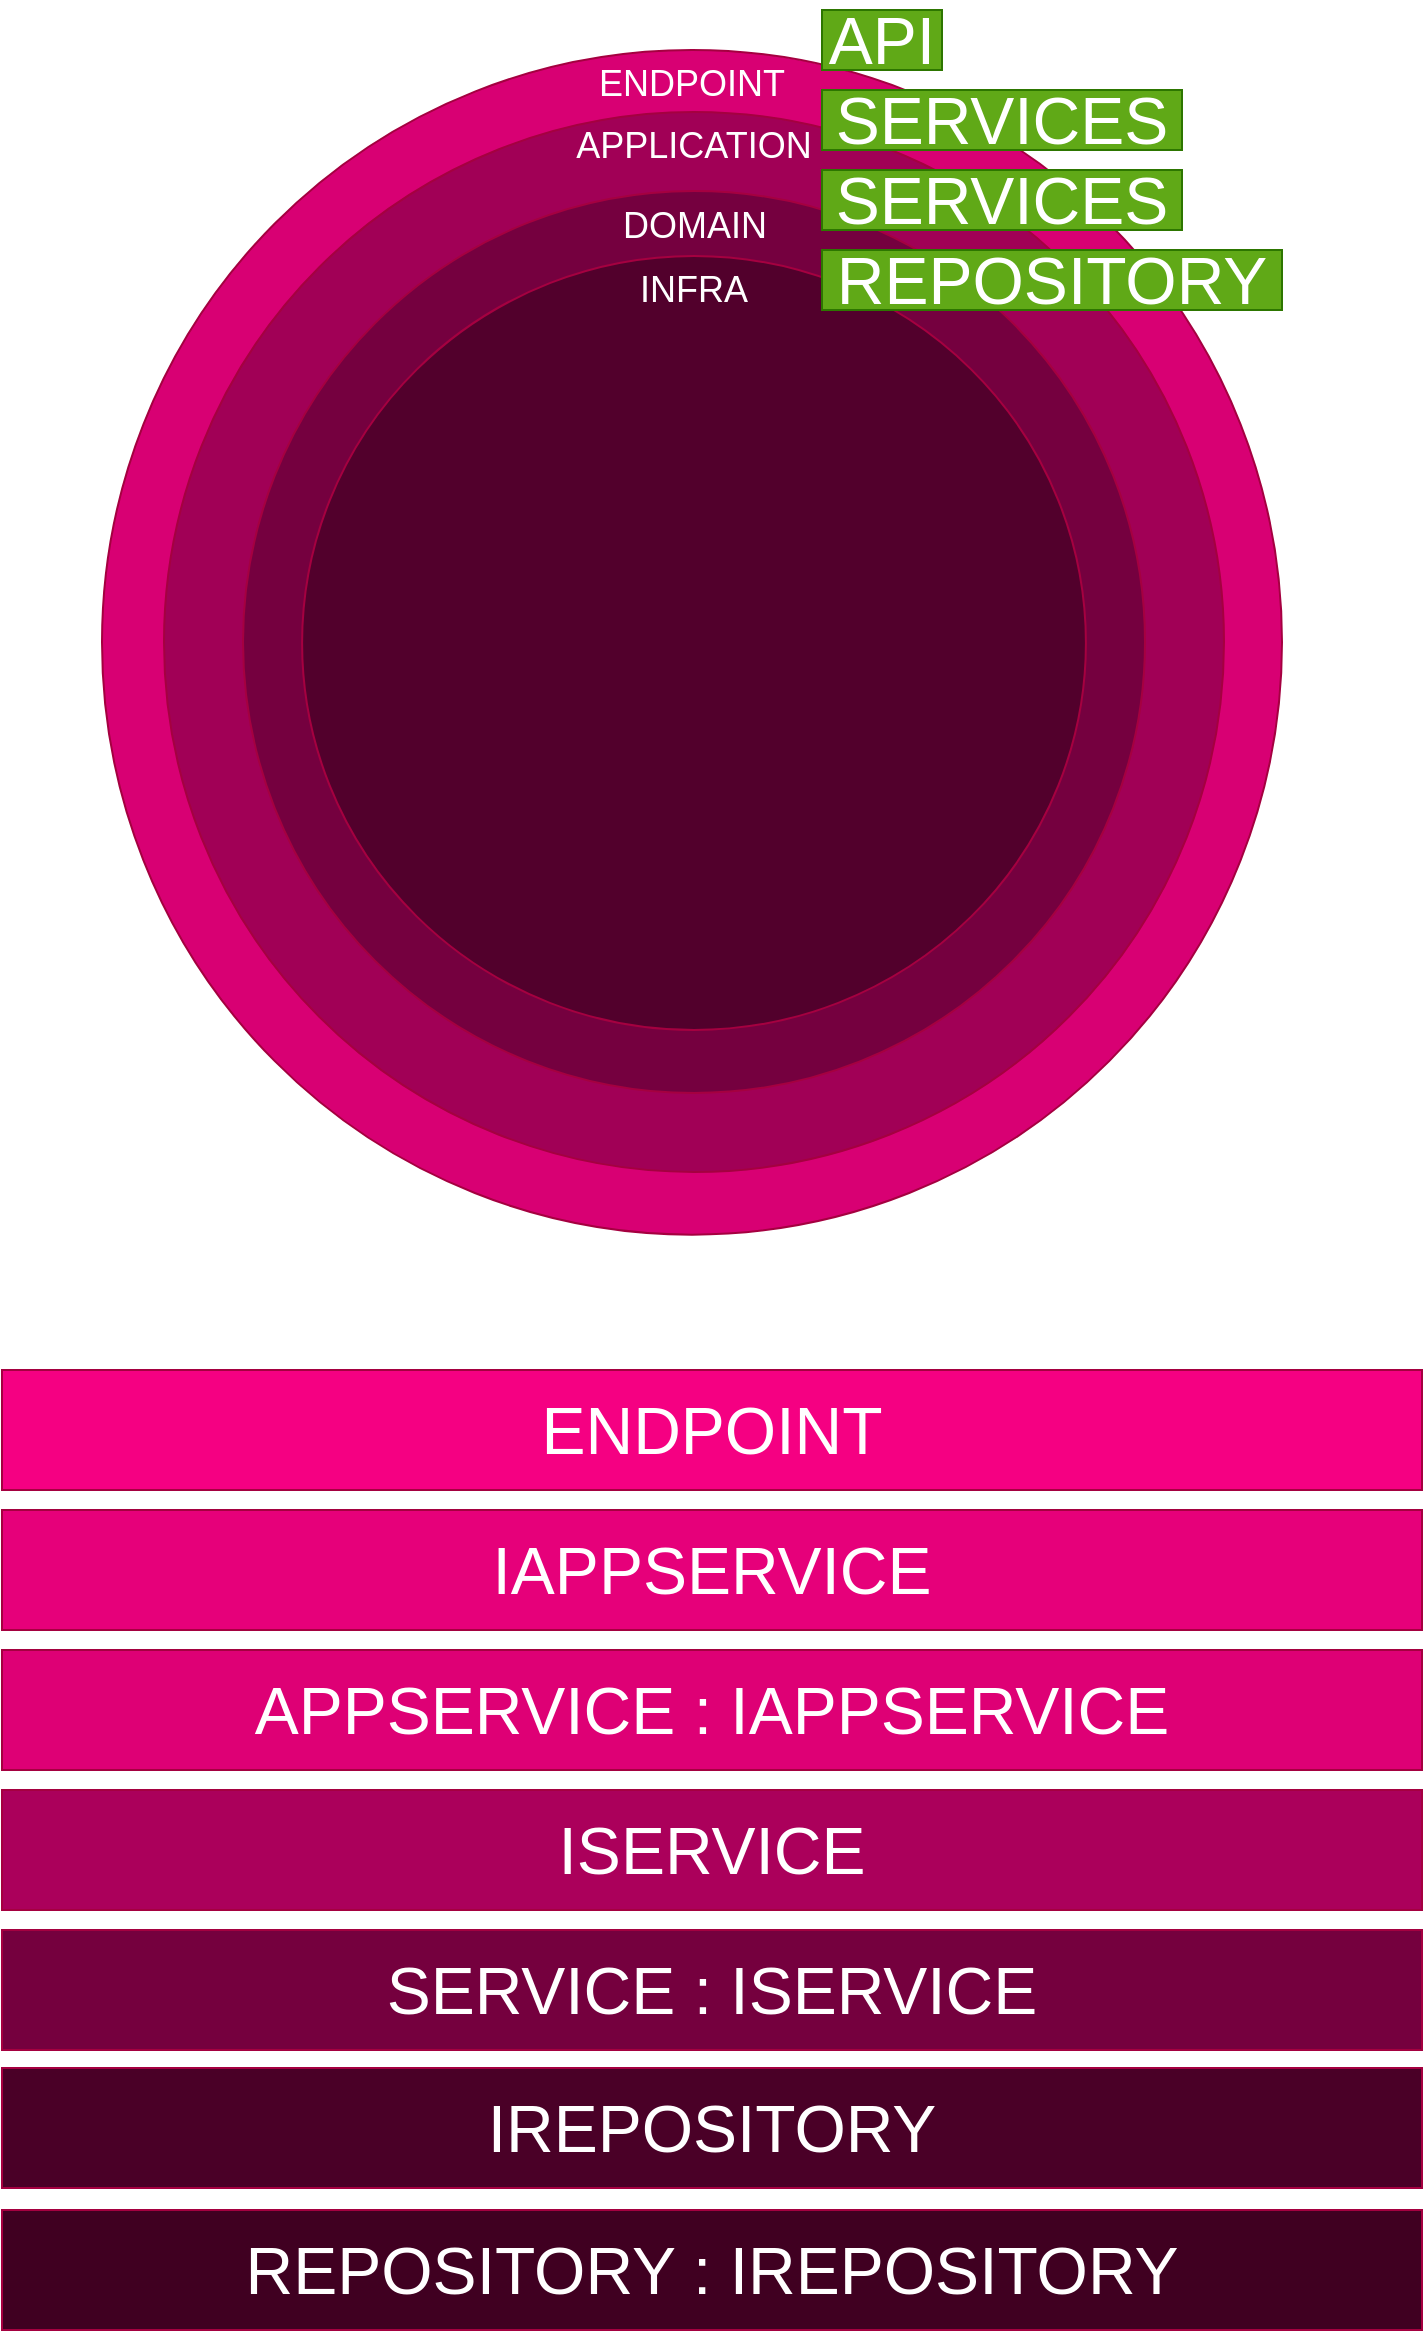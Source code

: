 <mxfile>
    <diagram id="u1IXutD8dk-Endy1BjFs" name="Generals">
        <mxGraphModel dx="1374" dy="790" grid="1" gridSize="10" guides="1" tooltips="1" connect="1" arrows="1" fold="1" page="1" pageScale="1" pageWidth="1169" pageHeight="827" math="0" shadow="0">
            <root>
                <mxCell id="0"/>
                <mxCell id="1" parent="0"/>
                <mxCell id="LfYBDEKyyAqHcAtLNoyd-1" value="ENDPOINT" style="ellipse;whiteSpace=wrap;html=1;fillColor=#d80073;fontColor=#ffffff;strokeColor=#A50040;fillStyle=solid;gradientColor=none;verticalAlign=top;fontSize=18;" parent="1" vertex="1">
                    <mxGeometry x="279" y="100" width="590" height="592.32" as="geometry"/>
                </mxCell>
                <mxCell id="LfYBDEKyyAqHcAtLNoyd-2" value="APPLICATION" style="ellipse;whiteSpace=wrap;html=1;fillColor=#A10056;fontColor=#ffffff;strokeColor=#A50040;fillStyle=solid;gradientColor=none;verticalAlign=top;fontSize=18;" parent="1" vertex="1">
                    <mxGeometry x="310" y="131" width="530" height="530" as="geometry"/>
                </mxCell>
                <mxCell id="LfYBDEKyyAqHcAtLNoyd-3" value="DOMAIN" style="ellipse;whiteSpace=wrap;html=1;fillColor=#75003F;fontColor=#ffffff;strokeColor=#A50040;fillStyle=solid;gradientColor=none;verticalAlign=top;fontSize=18;" parent="1" vertex="1">
                    <mxGeometry x="349.5" y="170.5" width="451" height="451" as="geometry"/>
                </mxCell>
                <mxCell id="LfYBDEKyyAqHcAtLNoyd-4" value="INFRA" style="ellipse;whiteSpace=wrap;html=1;fillColor=#52002C;fontColor=#ffffff;strokeColor=#A50040;fillStyle=solid;gradientColor=none;verticalAlign=top;fontSize=18;" parent="1" vertex="1">
                    <mxGeometry x="379.05" y="203" width="391.91" height="387" as="geometry"/>
                </mxCell>
                <mxCell id="LfYBDEKyyAqHcAtLNoyd-5" value="API" style="text;html=1;strokeColor=#2D7600;fillColor=#60a917;align=center;verticalAlign=middle;whiteSpace=wrap;rounded=0;fillStyle=solid;fontSize=33;fontColor=#ffffff;" parent="1" vertex="1">
                    <mxGeometry x="639" y="80" width="60" height="30" as="geometry"/>
                </mxCell>
                <mxCell id="LfYBDEKyyAqHcAtLNoyd-6" value="SERVICES" style="text;html=1;strokeColor=#2D7600;fillColor=#60a917;align=center;verticalAlign=middle;whiteSpace=wrap;rounded=0;fillStyle=solid;fontSize=33;fontColor=#ffffff;" parent="1" vertex="1">
                    <mxGeometry x="639" y="120" width="180" height="30" as="geometry"/>
                </mxCell>
                <mxCell id="LfYBDEKyyAqHcAtLNoyd-7" value="SERVICES" style="text;html=1;strokeColor=#2D7600;fillColor=#60a917;align=center;verticalAlign=middle;whiteSpace=wrap;rounded=0;fillStyle=solid;fontSize=33;fontColor=#ffffff;" parent="1" vertex="1">
                    <mxGeometry x="639" y="160" width="180" height="30" as="geometry"/>
                </mxCell>
                <mxCell id="LfYBDEKyyAqHcAtLNoyd-8" value="REPOSITORY" style="text;html=1;strokeColor=#2D7600;fillColor=#60a917;align=center;verticalAlign=middle;whiteSpace=wrap;rounded=0;fillStyle=solid;fontSize=33;fontColor=#ffffff;" parent="1" vertex="1">
                    <mxGeometry x="639" y="200" width="230" height="30" as="geometry"/>
                </mxCell>
                <mxCell id="LfYBDEKyyAqHcAtLNoyd-9" value="ENDPOINT" style="rounded=0;whiteSpace=wrap;html=1;fillStyle=solid;fontSize=33;fillColor=#F50082;fontColor=#ffffff;strokeColor=#A50040;" parent="1" vertex="1">
                    <mxGeometry x="229" y="760" width="710" height="60" as="geometry"/>
                </mxCell>
                <mxCell id="LfYBDEKyyAqHcAtLNoyd-10" value="IAPPSERVICE" style="rounded=0;whiteSpace=wrap;html=1;fillStyle=solid;fontSize=33;fillColor=#E6007A;fontColor=#ffffff;strokeColor=#A50040;" parent="1" vertex="1">
                    <mxGeometry x="229" y="830" width="710" height="60" as="geometry"/>
                </mxCell>
                <mxCell id="LfYBDEKyyAqHcAtLNoyd-11" value="APPSERVICE : IAPPSERVICE" style="rounded=0;whiteSpace=wrap;html=1;fillStyle=solid;fontSize=33;fillColor=#DE0075;fontColor=#ffffff;strokeColor=#A50040;" parent="1" vertex="1">
                    <mxGeometry x="229" y="900" width="710" height="60" as="geometry"/>
                </mxCell>
                <mxCell id="LfYBDEKyyAqHcAtLNoyd-12" value="ISERVICE" style="rounded=0;whiteSpace=wrap;html=1;fillStyle=solid;fontSize=33;fillColor=#AB005B;fontColor=#ffffff;strokeColor=#A50040;" parent="1" vertex="1">
                    <mxGeometry x="229" y="970" width="710" height="60" as="geometry"/>
                </mxCell>
                <mxCell id="LfYBDEKyyAqHcAtLNoyd-13" value="SERVICE : ISERVICE" style="rounded=0;whiteSpace=wrap;html=1;fillStyle=solid;fontSize=33;fillColor=#75003E;fontColor=#ffffff;strokeColor=#A50040;" parent="1" vertex="1">
                    <mxGeometry x="229" y="1040" width="710" height="60" as="geometry"/>
                </mxCell>
                <mxCell id="LfYBDEKyyAqHcAtLNoyd-14" value="IREPOSITORY" style="rounded=0;whiteSpace=wrap;html=1;fillStyle=solid;fontSize=33;fillColor=#4A0027;fontColor=#ffffff;strokeColor=#A50040;" parent="1" vertex="1">
                    <mxGeometry x="229" y="1109" width="710" height="60" as="geometry"/>
                </mxCell>
                <mxCell id="LfYBDEKyyAqHcAtLNoyd-15" value="REPOSITORY : IREPOSITORY" style="rounded=0;whiteSpace=wrap;html=1;fillStyle=solid;fontSize=33;fillColor=#400021;fontColor=#ffffff;strokeColor=#A50040;" parent="1" vertex="1">
                    <mxGeometry x="229" y="1180" width="710" height="60" as="geometry"/>
                </mxCell>
            </root>
        </mxGraphModel>
    </diagram>
    <diagram id="DSsbAIlcqv7BRWnvYmcu" name="MeuContábil">
        <mxGraphModel dx="1374" dy="790" grid="1" gridSize="10" guides="1" tooltips="1" connect="1" arrows="1" fold="1" page="1" pageScale="1" pageWidth="1169" pageHeight="827" math="0" shadow="0">
            <root>
                <mxCell id="-aVwV55BCkjT_lEpZEUD-0"/>
                <mxCell id="-aVwV55BCkjT_lEpZEUD-1" parent="-aVwV55BCkjT_lEpZEUD-0"/>
                <mxCell id="-aVwV55BCkjT_lEpZEUD-2" value="USUÁRIOS" style="rounded=0;whiteSpace=wrap;html=1;fontSize=16;" parent="-aVwV55BCkjT_lEpZEUD-1" vertex="1">
                    <mxGeometry x="290" y="220" width="120" height="60" as="geometry"/>
                </mxCell>
                <mxCell id="-aVwV55BCkjT_lEpZEUD-3" value="USUÁRIOS" style="rounded=0;whiteSpace=wrap;html=1;fontSize=16;" parent="-aVwV55BCkjT_lEpZEUD-1" vertex="1">
                    <mxGeometry x="250" y="330" width="120" height="60" as="geometry"/>
                </mxCell>
            </root>
        </mxGraphModel>
    </diagram>
    <diagram id="Wj2LYPqPcA__i0NgV-oc" name="Sistema de comissionamento">
        <mxGraphModel dx="1616" dy="929" grid="1" gridSize="10" guides="1" tooltips="1" connect="1" arrows="1" fold="1" page="1" pageScale="1" pageWidth="1169" pageHeight="827" math="0" shadow="0">
            <root>
                <mxCell id="wrlVPqRzvrdlxc0rmfAz-0"/>
                <mxCell id="wrlVPqRzvrdlxc0rmfAz-1" parent="wrlVPqRzvrdlxc0rmfAz-0"/>
                <mxCell id="wrlVPqRzvrdlxc0rmfAz-2" value="VENDEDOR" style="rounded=0;whiteSpace=wrap;html=1;fillColor=#0050ef;fontColor=#ffffff;strokeColor=#001DBC;" vertex="1" parent="wrlVPqRzvrdlxc0rmfAz-1">
                    <mxGeometry x="540" y="310" width="120" height="60" as="geometry"/>
                </mxCell>
                <mxCell id="wrlVPqRzvrdlxc0rmfAz-5" style="edgeStyle=none;html=1;entryX=1;entryY=0.5;entryDx=0;entryDy=0;" edge="1" parent="wrlVPqRzvrdlxc0rmfAz-1" source="wrlVPqRzvrdlxc0rmfAz-3" target="wrlVPqRzvrdlxc0rmfAz-7">
                    <mxGeometry relative="1" as="geometry"/>
                </mxCell>
                <mxCell id="wrlVPqRzvrdlxc0rmfAz-24" value="" style="edgeStyle=none;html=1;" edge="1" parent="wrlVPqRzvrdlxc0rmfAz-1" source="wrlVPqRzvrdlxc0rmfAz-3" target="wrlVPqRzvrdlxc0rmfAz-23">
                    <mxGeometry relative="1" as="geometry"/>
                </mxCell>
                <mxCell id="wrlVPqRzvrdlxc0rmfAz-26" style="edgeStyle=none;html=1;" edge="1" parent="wrlVPqRzvrdlxc0rmfAz-1" source="wrlVPqRzvrdlxc0rmfAz-3" target="wrlVPqRzvrdlxc0rmfAz-25">
                    <mxGeometry relative="1" as="geometry"/>
                </mxCell>
                <mxCell id="wrlVPqRzvrdlxc0rmfAz-3" value="CONTRATO 100" style="rounded=0;whiteSpace=wrap;html=1;fillColor=#d80073;fontColor=#ffffff;strokeColor=#A50040;" vertex="1" parent="wrlVPqRzvrdlxc0rmfAz-1">
                    <mxGeometry x="760" y="200" width="120" height="60" as="geometry"/>
                </mxCell>
                <mxCell id="wrlVPqRzvrdlxc0rmfAz-14" style="edgeStyle=none;html=1;entryX=0.5;entryY=1;entryDx=0;entryDy=0;" edge="1" parent="wrlVPqRzvrdlxc0rmfAz-1" source="wrlVPqRzvrdlxc0rmfAz-6" target="wrlVPqRzvrdlxc0rmfAz-2">
                    <mxGeometry relative="1" as="geometry"/>
                </mxCell>
                <mxCell id="wrlVPqRzvrdlxc0rmfAz-6" value="VENDEDOR&lt;br&gt;COMISSÃO" style="rounded=0;whiteSpace=wrap;html=1;fillColor=#1ba1e2;fontColor=#ffffff;strokeColor=#006EAF;" vertex="1" parent="wrlVPqRzvrdlxc0rmfAz-1">
                    <mxGeometry x="540" y="423.5" width="120" height="60" as="geometry"/>
                </mxCell>
                <mxCell id="wrlVPqRzvrdlxc0rmfAz-8" style="edgeStyle=none;html=1;" edge="1" parent="wrlVPqRzvrdlxc0rmfAz-1" source="wrlVPqRzvrdlxc0rmfAz-7" target="wrlVPqRzvrdlxc0rmfAz-2">
                    <mxGeometry relative="1" as="geometry"/>
                </mxCell>
                <mxCell id="wrlVPqRzvrdlxc0rmfAz-7" value="VENDEDOR&lt;br&gt;CONTRATO" style="rounded=0;whiteSpace=wrap;html=1;fillColor=#008a00;fontColor=#ffffff;strokeColor=#005700;" vertex="1" parent="wrlVPqRzvrdlxc0rmfAz-1">
                    <mxGeometry x="540" y="200" width="120" height="60" as="geometry"/>
                </mxCell>
                <mxCell id="wrlVPqRzvrdlxc0rmfAz-12" style="edgeStyle=none;html=1;" edge="1" parent="wrlVPqRzvrdlxc0rmfAz-1" source="wrlVPqRzvrdlxc0rmfAz-11" target="wrlVPqRzvrdlxc0rmfAz-7">
                    <mxGeometry relative="1" as="geometry"/>
                </mxCell>
                <mxCell id="wrlVPqRzvrdlxc0rmfAz-31" style="edgeStyle=none;html=1;" edge="1" parent="wrlVPqRzvrdlxc0rmfAz-1" source="wrlVPqRzvrdlxc0rmfAz-11" target="wrlVPqRzvrdlxc0rmfAz-6">
                    <mxGeometry relative="1" as="geometry"/>
                </mxCell>
                <mxCell id="wrlVPqRzvrdlxc0rmfAz-11" value="GERAR COMISSÃO" style="ellipse;whiteSpace=wrap;html=1;fillColor=#a20025;fontColor=#ffffff;strokeColor=#6F0000;" vertex="1" parent="wrlVPqRzvrdlxc0rmfAz-1">
                    <mxGeometry x="250" y="300" width="120" height="80" as="geometry"/>
                </mxCell>
                <mxCell id="wrlVPqRzvrdlxc0rmfAz-15" value="Comissão 1" style="text;html=1;strokeColor=none;fillColor=none;align=left;verticalAlign=middle;whiteSpace=wrap;rounded=0;" vertex="1" parent="wrlVPqRzvrdlxc0rmfAz-1">
                    <mxGeometry x="540" y="490" width="95" height="30" as="geometry"/>
                </mxCell>
                <mxCell id="wrlVPqRzvrdlxc0rmfAz-19" style="edgeStyle=none;html=1;" edge="1" parent="wrlVPqRzvrdlxc0rmfAz-1" source="wrlVPqRzvrdlxc0rmfAz-18" target="wrlVPqRzvrdlxc0rmfAz-7">
                    <mxGeometry relative="1" as="geometry"/>
                </mxCell>
                <mxCell id="wrlVPqRzvrdlxc0rmfAz-18" value="CONTRATO 200" style="rounded=0;whiteSpace=wrap;html=1;fillColor=#d80073;fontColor=#ffffff;strokeColor=#A50040;" vertex="1" parent="wrlVPqRzvrdlxc0rmfAz-1">
                    <mxGeometry x="760" y="280" width="120" height="60" as="geometry"/>
                </mxCell>
                <mxCell id="wrlVPqRzvrdlxc0rmfAz-23" value="FATURA 1&lt;br&gt;50,00&lt;br&gt;Ok" style="rhombus;whiteSpace=wrap;html=1;fillColor=#6a00ff;strokeColor=#3700CC;fontColor=#ffffff;rounded=0;" vertex="1" parent="wrlVPqRzvrdlxc0rmfAz-1">
                    <mxGeometry x="950" y="145" width="80" height="80" as="geometry"/>
                </mxCell>
                <mxCell id="wrlVPqRzvrdlxc0rmfAz-25" value="FATURA 2&lt;br&gt;50,00&lt;br&gt;Not" style="rhombus;whiteSpace=wrap;html=1;fillColor=#6a00ff;strokeColor=#3700CC;fontColor=#ffffff;rounded=0;" vertex="1" parent="wrlVPqRzvrdlxc0rmfAz-1">
                    <mxGeometry x="950" y="235" width="80" height="80" as="geometry"/>
                </mxCell>
                <mxCell id="wrlVPqRzvrdlxc0rmfAz-27" value="" style="edgeStyle=none;html=1;exitX=0.631;exitY=0.987;exitDx=0;exitDy=0;exitPerimeter=0;" edge="1" parent="wrlVPqRzvrdlxc0rmfAz-1" target="wrlVPqRzvrdlxc0rmfAz-29" source="wrlVPqRzvrdlxc0rmfAz-18">
                    <mxGeometry relative="1" as="geometry">
                        <mxPoint x="810" y="459.118" as="sourcePoint"/>
                    </mxGeometry>
                </mxCell>
                <mxCell id="wrlVPqRzvrdlxc0rmfAz-28" style="edgeStyle=none;html=1;exitX=0.367;exitY=0.987;exitDx=0;exitDy=0;exitPerimeter=0;" edge="1" parent="wrlVPqRzvrdlxc0rmfAz-1" target="wrlVPqRzvrdlxc0rmfAz-30" source="wrlVPqRzvrdlxc0rmfAz-18">
                    <mxGeometry relative="1" as="geometry">
                        <mxPoint x="810" y="490.882" as="sourcePoint"/>
                    </mxGeometry>
                </mxCell>
                <mxCell id="wrlVPqRzvrdlxc0rmfAz-29" value="FATURA 1&lt;br&gt;50,00&lt;br&gt;Ok" style="rhombus;whiteSpace=wrap;html=1;fillColor=#6a00ff;strokeColor=#3700CC;fontColor=#ffffff;rounded=0;" vertex="1" parent="wrlVPqRzvrdlxc0rmfAz-1">
                    <mxGeometry x="860" y="403.5" width="80" height="80" as="geometry"/>
                </mxCell>
                <mxCell id="wrlVPqRzvrdlxc0rmfAz-30" value="FATURA 2&lt;br&gt;50,00&lt;br&gt;Ok" style="rhombus;whiteSpace=wrap;html=1;fillColor=#6a00ff;strokeColor=#3700CC;fontColor=#ffffff;rounded=0;" vertex="1" parent="wrlVPqRzvrdlxc0rmfAz-1">
                    <mxGeometry x="760" y="403.5" width="80" height="80" as="geometry"/>
                </mxCell>
            </root>
        </mxGraphModel>
    </diagram>
    <diagram id="_PEAkL8ZyvsT3TMfhOcb" name="Page-4">
        <mxGraphModel dx="1374" dy="790" grid="1" gridSize="10" guides="1" tooltips="1" connect="1" arrows="1" fold="1" page="1" pageScale="1" pageWidth="1169" pageHeight="827" math="0" shadow="0">
            <root>
                <mxCell id="ctTpjqzGOIby9-2lLc3x-0"/>
                <mxCell id="ctTpjqzGOIby9-2lLc3x-1" parent="ctTpjqzGOIby9-2lLc3x-0"/>
                <mxCell id="ctTpjqzGOIby9-2lLc3x-2" value="DEV FRONT" style="rounded=0;whiteSpace=wrap;html=1;" vertex="1" parent="ctTpjqzGOIby9-2lLc3x-1">
                    <mxGeometry x="270" y="180" width="120" height="60" as="geometry"/>
                </mxCell>
                <mxCell id="ctTpjqzGOIby9-2lLc3x-3" value="DEV BACK" style="rounded=0;whiteSpace=wrap;html=1;" vertex="1" parent="ctTpjqzGOIby9-2lLc3x-1">
                    <mxGeometry x="330" y="330" width="120" height="60" as="geometry"/>
                </mxCell>
                <mxCell id="ctTpjqzGOIby9-2lLc3x-4" value="DEVOPS 1" style="rounded=0;whiteSpace=wrap;html=1;" vertex="1" parent="ctTpjqzGOIby9-2lLc3x-1">
                    <mxGeometry x="560" y="280" width="120" height="60" as="geometry"/>
                </mxCell>
                <mxCell id="ctTpjqzGOIby9-2lLc3x-5" value="PO&lt;br&gt;ANALISTA DE NEGÓCIOS" style="rounded=0;whiteSpace=wrap;html=1;" vertex="1" parent="ctTpjqzGOIby9-2lLc3x-1">
                    <mxGeometry x="320" y="480" width="120" height="60" as="geometry"/>
                </mxCell>
                <mxCell id="ctTpjqzGOIby9-2lLc3x-6" value="SM&lt;br&gt;ANALISTA DE SISTEMA" style="rounded=0;whiteSpace=wrap;html=1;" vertex="1" parent="ctTpjqzGOIby9-2lLc3x-1">
                    <mxGeometry x="140" y="440" width="120" height="60" as="geometry"/>
                </mxCell>
            </root>
        </mxGraphModel>
    </diagram>
</mxfile>